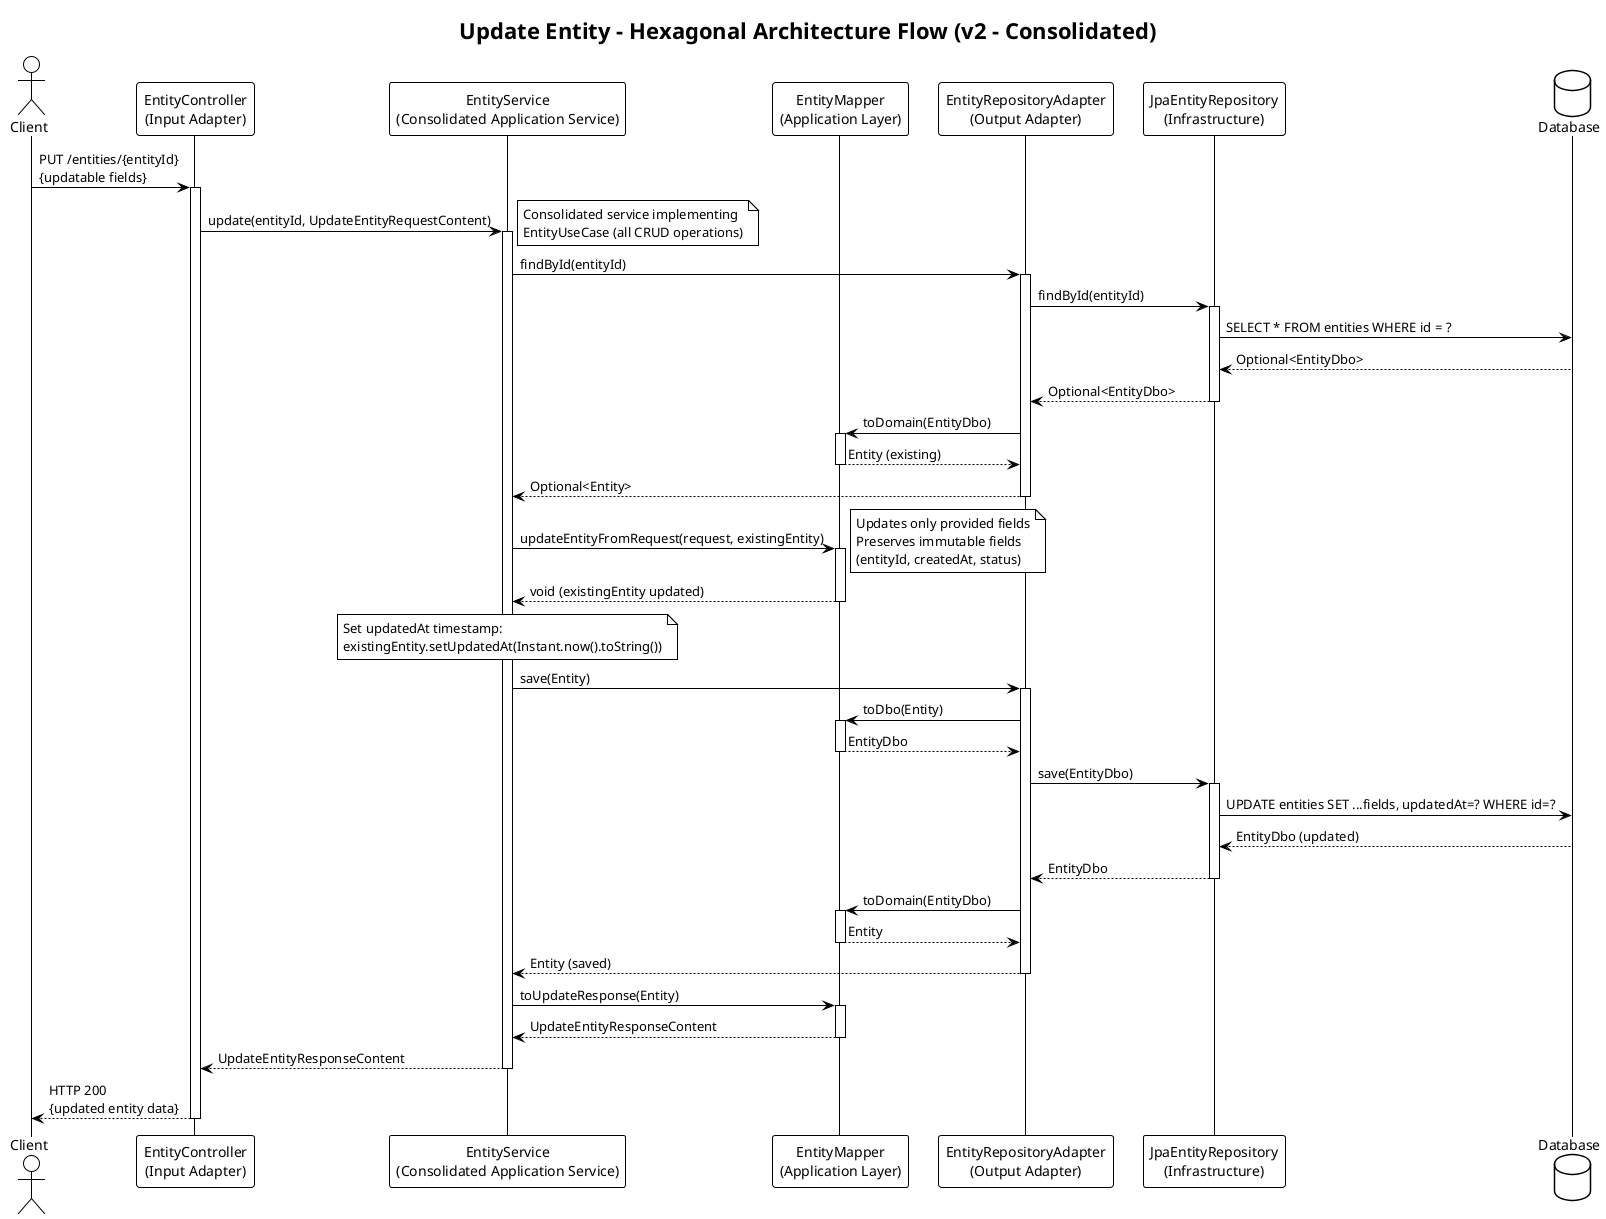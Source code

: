 @startuml UpdateEntity
!theme plain
title Update Entity - Hexagonal Architecture Flow (v2 - Consolidated)

actor Client
participant "EntityController\n(Input Adapter)" as Controller
participant "EntityService\n(Consolidated Application Service)" as Service
participant "EntityMapper\n(Application Layer)" as Mapper
participant "EntityRepositoryAdapter\n(Output Adapter)" as RepoAdapter
participant "JpaEntityRepository\n(Infrastructure)" as JpaRepo
database "Database" as DB

Client -> Controller: PUT /entities/{entityId}\n{updatable fields}
activate Controller

Controller -> Service: update(entityId, UpdateEntityRequestContent)
activate Service
note right: Consolidated service implementing\nEntityUseCase (all CRUD operations)

Service -> RepoAdapter: findById(entityId)
activate RepoAdapter
RepoAdapter -> JpaRepo: findById(entityId)
activate JpaRepo
JpaRepo -> DB: SELECT * FROM entities WHERE id = ?
DB --> JpaRepo: Optional<EntityDbo>
JpaRepo --> RepoAdapter: Optional<EntityDbo>
deactivate JpaRepo

RepoAdapter -> Mapper: toDomain(EntityDbo)
activate Mapper
Mapper --> RepoAdapter: Entity (existing)
deactivate Mapper
RepoAdapter --> Service: Optional<Entity>
deactivate RepoAdapter

Service -> Mapper: updateEntityFromRequest(request, existingEntity)
activate Mapper
note right: Updates only provided fields\nPreserves immutable fields\n(entityId, createdAt, status)
Mapper --> Service: void (existingEntity updated)
deactivate Mapper

note over Service: Set updatedAt timestamp:\nexistingEntity.setUpdatedAt(Instant.now().toString())

Service -> RepoAdapter: save(Entity)
activate RepoAdapter

RepoAdapter -> Mapper: toDbo(Entity)
activate Mapper
Mapper --> RepoAdapter: EntityDbo
deactivate Mapper

RepoAdapter -> JpaRepo: save(EntityDbo)
activate JpaRepo
JpaRepo -> DB: UPDATE entities SET ...fields, updatedAt=? WHERE id=?
DB --> JpaRepo: EntityDbo (updated)
JpaRepo --> RepoAdapter: EntityDbo
deactivate JpaRepo

RepoAdapter -> Mapper: toDomain(EntityDbo)
activate Mapper
Mapper --> RepoAdapter: Entity
deactivate Mapper
RepoAdapter --> Service: Entity (saved)
deactivate RepoAdapter

Service -> Mapper: toUpdateResponse(Entity)
activate Mapper
Mapper --> Service: UpdateEntityResponseContent
deactivate Mapper

Service --> Controller: UpdateEntityResponseContent
deactivate Service

Controller --> Client: HTTP 200\n{updated entity data}
deactivate Controller

@enduml
